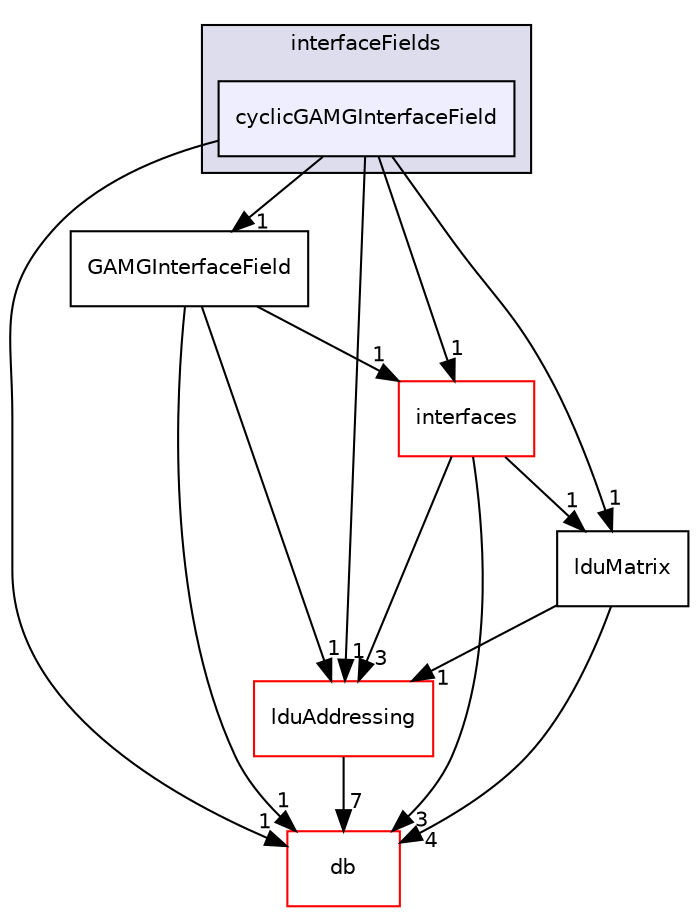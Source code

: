 digraph "src/OpenFOAM/matrices/lduMatrix/solvers/GAMG/interfaceFields/cyclicGAMGInterfaceField" {
  bgcolor=transparent;
  compound=true
  node [ fontsize="10", fontname="Helvetica"];
  edge [ labelfontsize="10", labelfontname="Helvetica"];
  subgraph clusterdir_b7abb153e8987c9544a572b6404d8f9c {
    graph [ bgcolor="#ddddee", pencolor="black", label="interfaceFields" fontname="Helvetica", fontsize="10", URL="dir_b7abb153e8987c9544a572b6404d8f9c.html"]
  dir_0add1f03a8745d5c1ec91e22082d447b [shape=box, label="cyclicGAMGInterfaceField", style="filled", fillcolor="#eeeeff", pencolor="black", URL="dir_0add1f03a8745d5c1ec91e22082d447b.html"];
  }
  dir_354e0e3f4a321ccc8878de612aa38840 [shape=box label="interfaces" color="red" URL="dir_354e0e3f4a321ccc8878de612aa38840.html"];
  dir_63c634f7a7cfd679ac26c67fb30fc32f [shape=box label="db" color="red" URL="dir_63c634f7a7cfd679ac26c67fb30fc32f.html"];
  dir_12547202c65033a69d4e18947f2fbe2a [shape=box label="lduAddressing" color="red" URL="dir_12547202c65033a69d4e18947f2fbe2a.html"];
  dir_f0ab06f54e2c4b8370e2b043667f6f6e [shape=box label="GAMGInterfaceField" URL="dir_f0ab06f54e2c4b8370e2b043667f6f6e.html"];
  dir_1ce70feb2b06c30ebd4091245573b99e [shape=box label="lduMatrix" URL="dir_1ce70feb2b06c30ebd4091245573b99e.html"];
  dir_0add1f03a8745d5c1ec91e22082d447b->dir_354e0e3f4a321ccc8878de612aa38840 [headlabel="1", labeldistance=1.5 headhref="dir_002192_002196.html"];
  dir_0add1f03a8745d5c1ec91e22082d447b->dir_63c634f7a7cfd679ac26c67fb30fc32f [headlabel="1", labeldistance=1.5 headhref="dir_002192_001954.html"];
  dir_0add1f03a8745d5c1ec91e22082d447b->dir_12547202c65033a69d4e18947f2fbe2a [headlabel="1", labeldistance=1.5 headhref="dir_002192_002140.html"];
  dir_0add1f03a8745d5c1ec91e22082d447b->dir_f0ab06f54e2c4b8370e2b043667f6f6e [headlabel="1", labeldistance=1.5 headhref="dir_002192_002193.html"];
  dir_0add1f03a8745d5c1ec91e22082d447b->dir_1ce70feb2b06c30ebd4091245573b99e [headlabel="1", labeldistance=1.5 headhref="dir_002192_002150.html"];
  dir_354e0e3f4a321ccc8878de612aa38840->dir_63c634f7a7cfd679ac26c67fb30fc32f [headlabel="3", labeldistance=1.5 headhref="dir_002196_001954.html"];
  dir_354e0e3f4a321ccc8878de612aa38840->dir_12547202c65033a69d4e18947f2fbe2a [headlabel="3", labeldistance=1.5 headhref="dir_002196_002140.html"];
  dir_354e0e3f4a321ccc8878de612aa38840->dir_1ce70feb2b06c30ebd4091245573b99e [headlabel="1", labeldistance=1.5 headhref="dir_002196_002150.html"];
  dir_12547202c65033a69d4e18947f2fbe2a->dir_63c634f7a7cfd679ac26c67fb30fc32f [headlabel="7", labeldistance=1.5 headhref="dir_002140_001954.html"];
  dir_f0ab06f54e2c4b8370e2b043667f6f6e->dir_354e0e3f4a321ccc8878de612aa38840 [headlabel="1", labeldistance=1.5 headhref="dir_002193_002196.html"];
  dir_f0ab06f54e2c4b8370e2b043667f6f6e->dir_63c634f7a7cfd679ac26c67fb30fc32f [headlabel="1", labeldistance=1.5 headhref="dir_002193_001954.html"];
  dir_f0ab06f54e2c4b8370e2b043667f6f6e->dir_12547202c65033a69d4e18947f2fbe2a [headlabel="1", labeldistance=1.5 headhref="dir_002193_002140.html"];
  dir_1ce70feb2b06c30ebd4091245573b99e->dir_63c634f7a7cfd679ac26c67fb30fc32f [headlabel="4", labeldistance=1.5 headhref="dir_002150_001954.html"];
  dir_1ce70feb2b06c30ebd4091245573b99e->dir_12547202c65033a69d4e18947f2fbe2a [headlabel="1", labeldistance=1.5 headhref="dir_002150_002140.html"];
}
